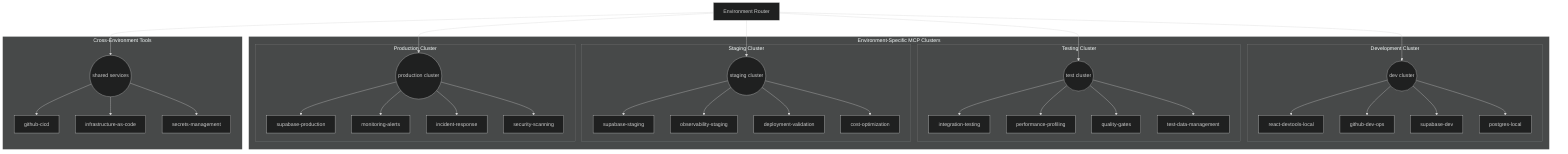 %% config: theme: dark
%%{init: {'theme': 'dark', 'layout': 'dagre'}}%%
flowchart TD
    ENV_ROUTER[Environment Router]

    subgraph env_clusters ["Environment-Specific MCP Clusters"]
        subgraph dev_cluster ["Development Cluster"]
            DEV_ENTRY((dev cluster))
            DEV_ENTRY --> D1[react-devtools-local]
            DEV_ENTRY --> D2[github-dev-ops]
            DEV_ENTRY --> D3[supabase-dev]
            DEV_ENTRY --> D4[postgres-local]
        end

        subgraph test_cluster ["Testing Cluster"]
            TEST_ENTRY((test cluster))
            TEST_ENTRY --> T1[integration-testing]
            TEST_ENTRY --> T2[performance-profiling]
            TEST_ENTRY --> T3[quality-gates]
            TEST_ENTRY --> T4[test-data-management]
        end

        subgraph stage_cluster ["Staging Cluster"]
            STAGE_ENTRY((staging cluster))
            STAGE_ENTRY --> S1[supabase-staging]
            STAGE_ENTRY --> S2[observability-staging]
            STAGE_ENTRY --> S3[deployment-validation]
            STAGE_ENTRY --> S4[cost-optimization]
        end

        subgraph prod_cluster ["Production Cluster"]
            PROD_ENTRY((production cluster))
            PROD_ENTRY --> P1[supabase-production]
            PROD_ENTRY --> P2[monitoring-alerts]
            PROD_ENTRY --> P3[incident-response]
            PROD_ENTRY --> P4[security-scanning]
        end
    end

    subgraph cross_tools ["Cross-Environment Tools"]
        CROSS_ENTRY((shared services))
        CROSS_ENTRY --> X1[github-cicd]
        CROSS_ENTRY --> X2[infrastructure-as-code]
        CROSS_ENTRY --> X3[secrets-management]
    end

    ENV_ROUTER --> DEV_ENTRY
    ENV_ROUTER --> TEST_ENTRY
    ENV_ROUTER --> STAGE_ENTRY
    ENV_ROUTER --> PROD_ENTRY
    ENV_ROUTER --> CROSS_ENTRY